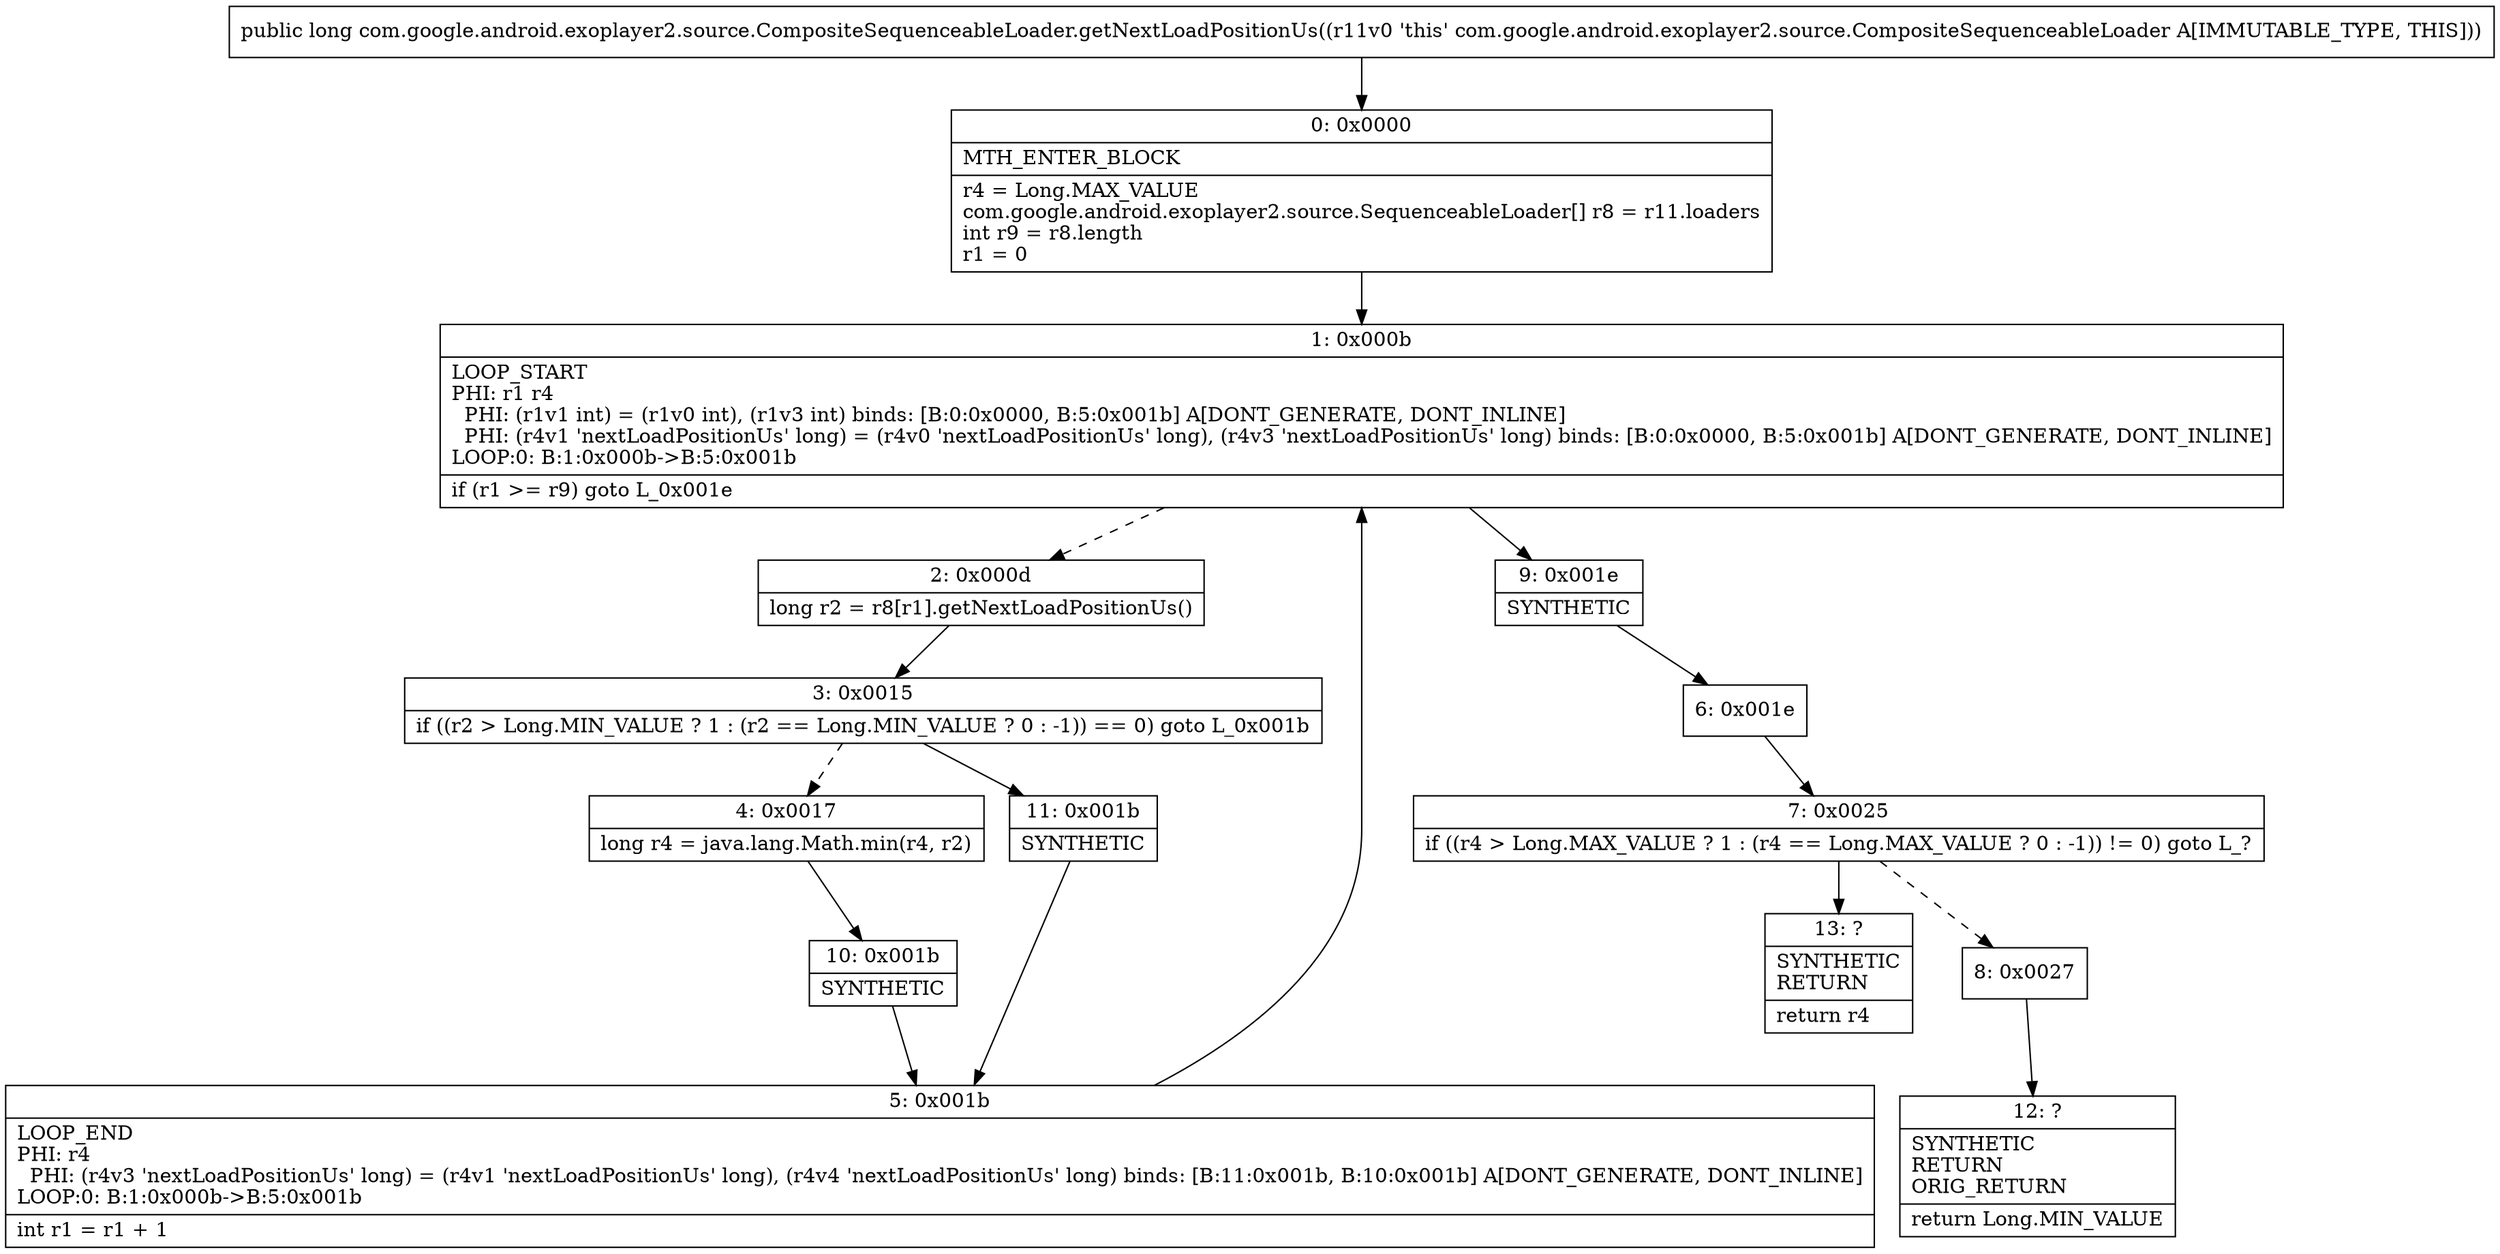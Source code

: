 digraph "CFG forcom.google.android.exoplayer2.source.CompositeSequenceableLoader.getNextLoadPositionUs()J" {
Node_0 [shape=record,label="{0\:\ 0x0000|MTH_ENTER_BLOCK\l|r4 = Long.MAX_VALUE\lcom.google.android.exoplayer2.source.SequenceableLoader[] r8 = r11.loaders\lint r9 = r8.length\lr1 = 0\l}"];
Node_1 [shape=record,label="{1\:\ 0x000b|LOOP_START\lPHI: r1 r4 \l  PHI: (r1v1 int) = (r1v0 int), (r1v3 int) binds: [B:0:0x0000, B:5:0x001b] A[DONT_GENERATE, DONT_INLINE]\l  PHI: (r4v1 'nextLoadPositionUs' long) = (r4v0 'nextLoadPositionUs' long), (r4v3 'nextLoadPositionUs' long) binds: [B:0:0x0000, B:5:0x001b] A[DONT_GENERATE, DONT_INLINE]\lLOOP:0: B:1:0x000b\-\>B:5:0x001b\l|if (r1 \>= r9) goto L_0x001e\l}"];
Node_2 [shape=record,label="{2\:\ 0x000d|long r2 = r8[r1].getNextLoadPositionUs()\l}"];
Node_3 [shape=record,label="{3\:\ 0x0015|if ((r2 \> Long.MIN_VALUE ? 1 : (r2 == Long.MIN_VALUE ? 0 : \-1)) == 0) goto L_0x001b\l}"];
Node_4 [shape=record,label="{4\:\ 0x0017|long r4 = java.lang.Math.min(r4, r2)\l}"];
Node_5 [shape=record,label="{5\:\ 0x001b|LOOP_END\lPHI: r4 \l  PHI: (r4v3 'nextLoadPositionUs' long) = (r4v1 'nextLoadPositionUs' long), (r4v4 'nextLoadPositionUs' long) binds: [B:11:0x001b, B:10:0x001b] A[DONT_GENERATE, DONT_INLINE]\lLOOP:0: B:1:0x000b\-\>B:5:0x001b\l|int r1 = r1 + 1\l}"];
Node_6 [shape=record,label="{6\:\ 0x001e}"];
Node_7 [shape=record,label="{7\:\ 0x0025|if ((r4 \> Long.MAX_VALUE ? 1 : (r4 == Long.MAX_VALUE ? 0 : \-1)) != 0) goto L_?\l}"];
Node_8 [shape=record,label="{8\:\ 0x0027}"];
Node_9 [shape=record,label="{9\:\ 0x001e|SYNTHETIC\l}"];
Node_10 [shape=record,label="{10\:\ 0x001b|SYNTHETIC\l}"];
Node_11 [shape=record,label="{11\:\ 0x001b|SYNTHETIC\l}"];
Node_12 [shape=record,label="{12\:\ ?|SYNTHETIC\lRETURN\lORIG_RETURN\l|return Long.MIN_VALUE\l}"];
Node_13 [shape=record,label="{13\:\ ?|SYNTHETIC\lRETURN\l|return r4\l}"];
MethodNode[shape=record,label="{public long com.google.android.exoplayer2.source.CompositeSequenceableLoader.getNextLoadPositionUs((r11v0 'this' com.google.android.exoplayer2.source.CompositeSequenceableLoader A[IMMUTABLE_TYPE, THIS])) }"];
MethodNode -> Node_0;
Node_0 -> Node_1;
Node_1 -> Node_2[style=dashed];
Node_1 -> Node_9;
Node_2 -> Node_3;
Node_3 -> Node_4[style=dashed];
Node_3 -> Node_11;
Node_4 -> Node_10;
Node_5 -> Node_1;
Node_6 -> Node_7;
Node_7 -> Node_8[style=dashed];
Node_7 -> Node_13;
Node_8 -> Node_12;
Node_9 -> Node_6;
Node_10 -> Node_5;
Node_11 -> Node_5;
}

